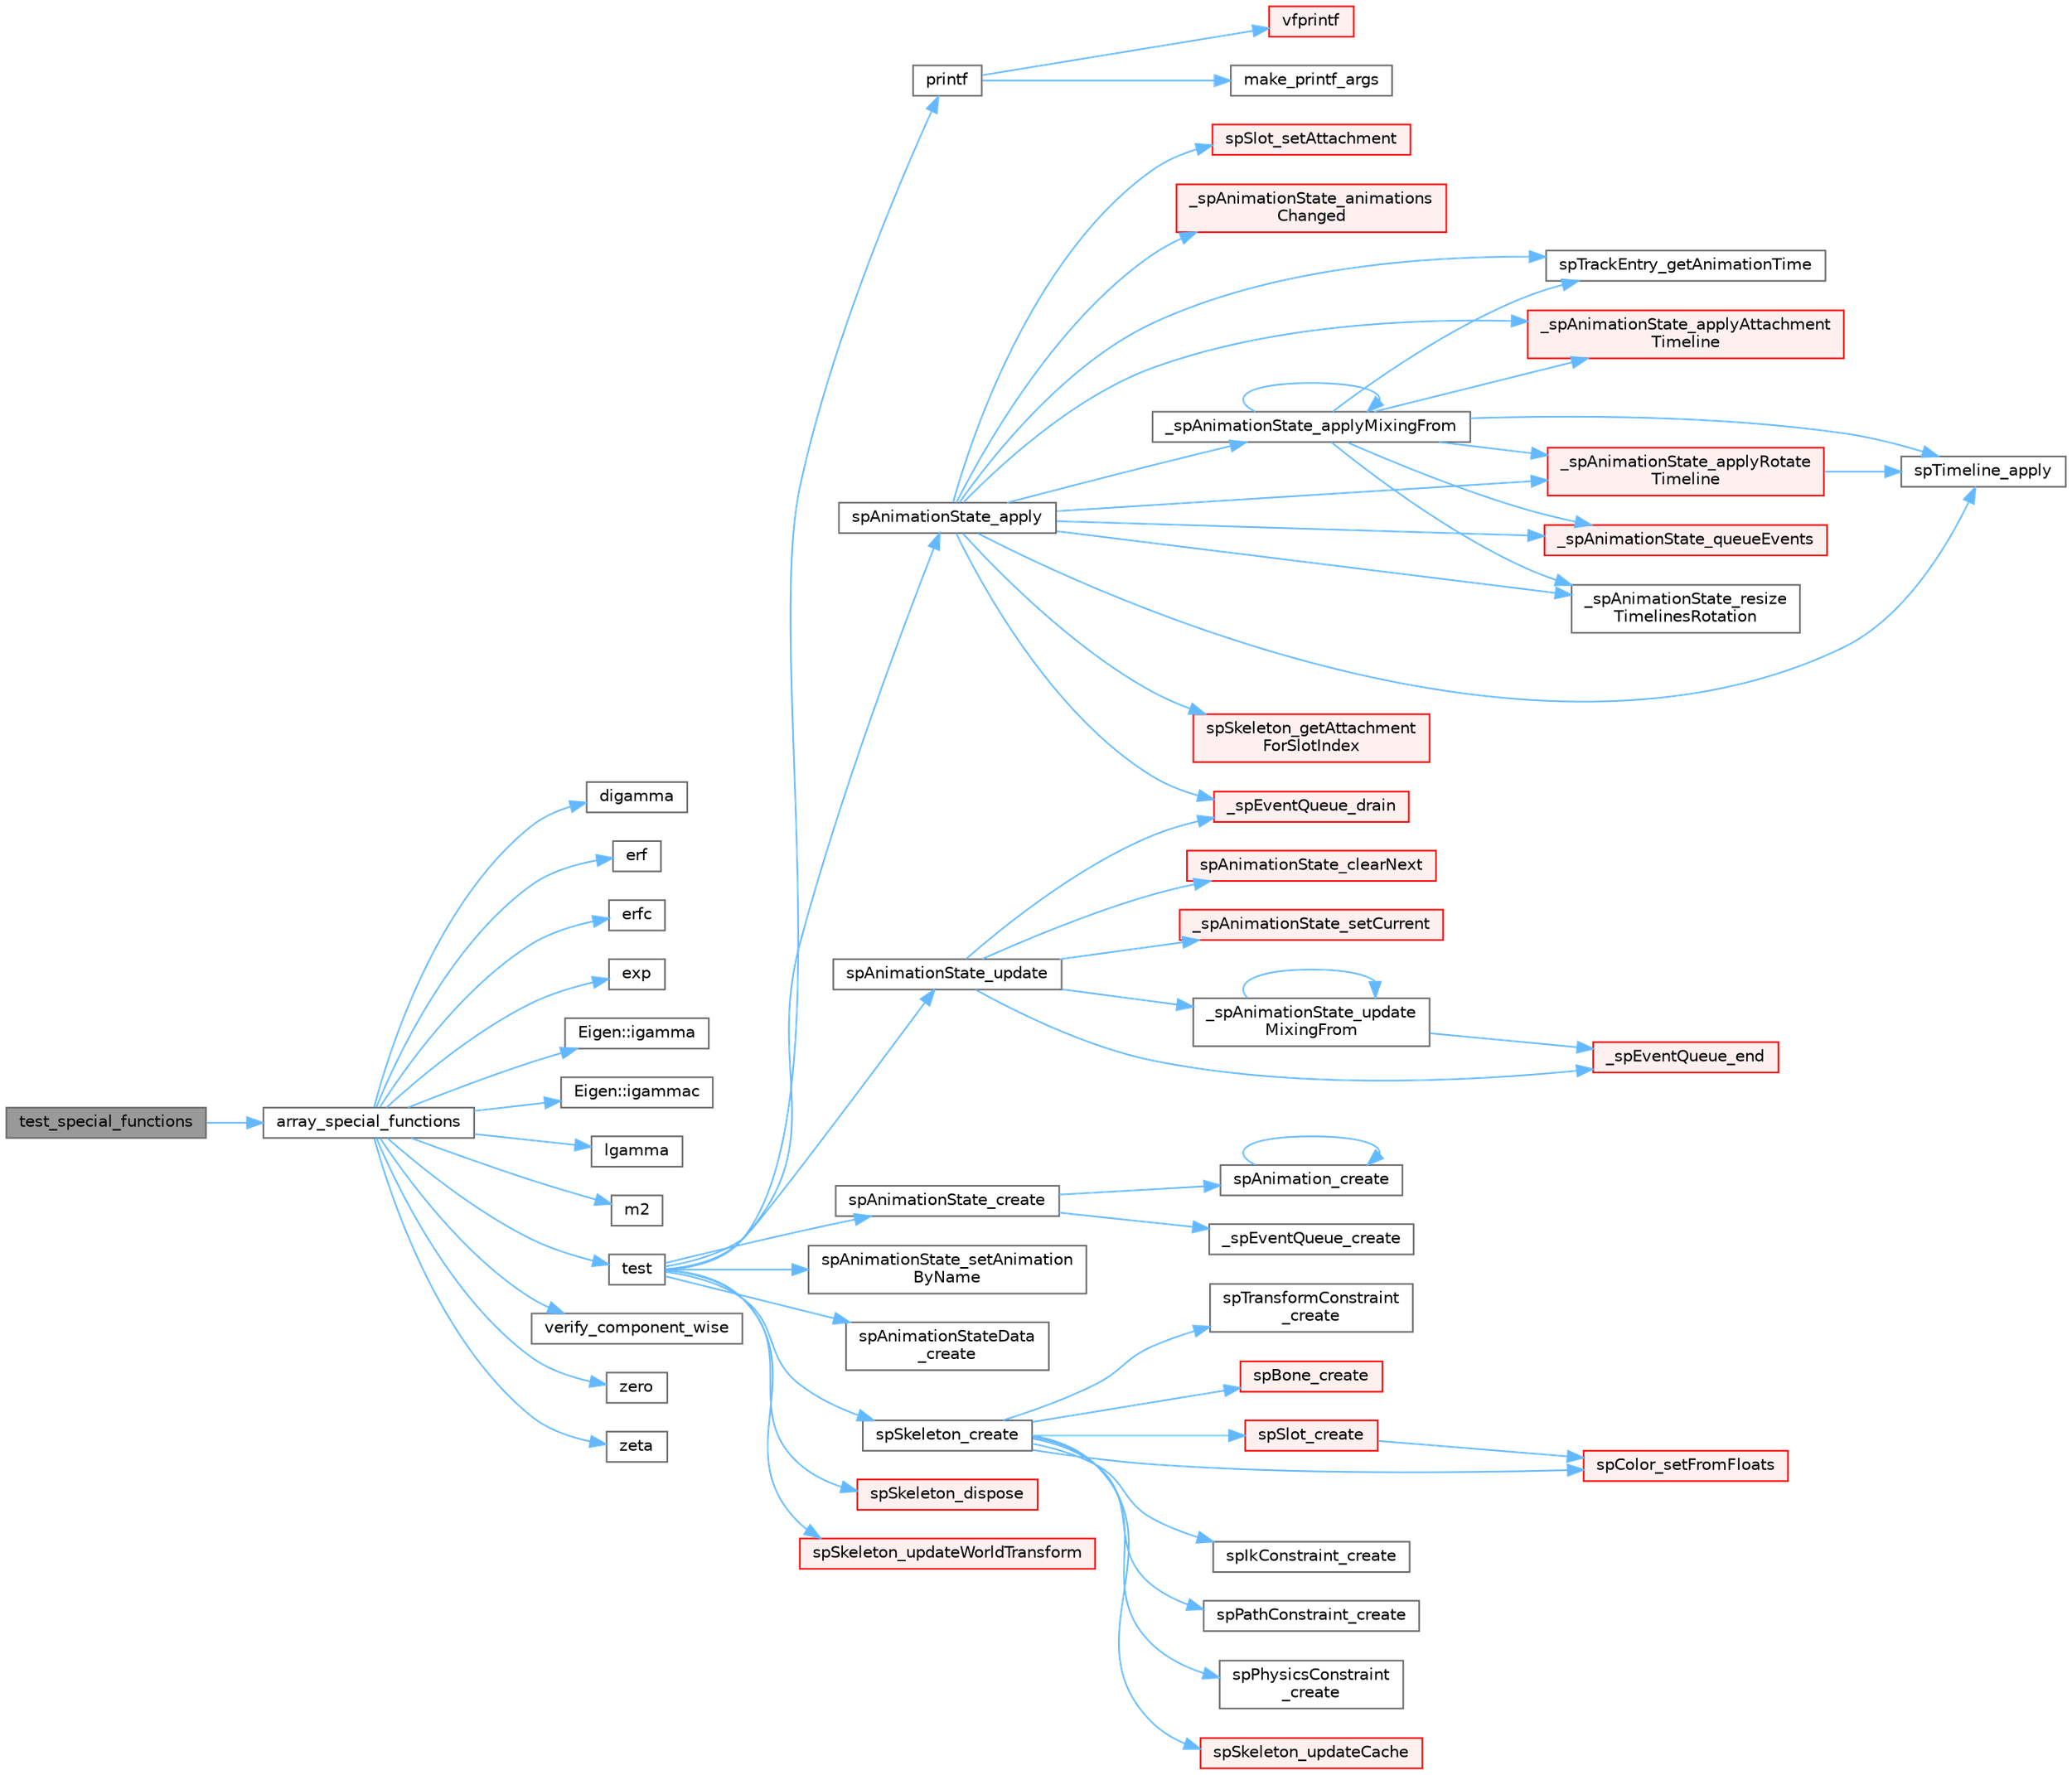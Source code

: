digraph "test_special_functions"
{
 // LATEX_PDF_SIZE
  bgcolor="transparent";
  edge [fontname=Helvetica,fontsize=10,labelfontname=Helvetica,labelfontsize=10];
  node [fontname=Helvetica,fontsize=10,shape=box,height=0.2,width=0.4];
  rankdir="LR";
  Node1 [id="Node000001",label="test_special_functions",height=0.2,width=0.4,color="gray40", fillcolor="grey60", style="filled", fontcolor="black",tooltip=" "];
  Node1 -> Node2 [id="edge1_Node000001_Node000002",color="steelblue1",style="solid",tooltip=" "];
  Node2 [id="Node000002",label="array_special_functions",height=0.2,width=0.4,color="grey40", fillcolor="white", style="filled",URL="$special__functions_8cpp.html#a0c1b93c71125726e808123ed31b92f31",tooltip=" "];
  Node2 -> Node3 [id="edge2_Node000002_Node000003",color="steelblue1",style="solid",tooltip=" "];
  Node3 [id="Node000003",label="digamma",height=0.2,width=0.4,color="grey40", fillcolor="white", style="filled",URL="$_array_cwise_unary_ops_8h.html#a4e69c24dc94e81c5f922ebc0091c172b",tooltip=" "];
  Node2 -> Node4 [id="edge3_Node000002_Node000004",color="steelblue1",style="solid",tooltip=" "];
  Node4 [id="Node000004",label="erf",height=0.2,width=0.4,color="grey40", fillcolor="white", style="filled",URL="$_array_cwise_unary_ops_8h.html#ab28013006a00b7a92beaeb7edc0fd52b",tooltip=" "];
  Node2 -> Node5 [id="edge4_Node000002_Node000005",color="steelblue1",style="solid",tooltip=" "];
  Node5 [id="Node000005",label="erfc",height=0.2,width=0.4,color="grey40", fillcolor="white", style="filled",URL="$_array_cwise_unary_ops_8h.html#a76608a6221f0d1f04f7b63c6127871e3",tooltip=" "];
  Node2 -> Node6 [id="edge5_Node000002_Node000006",color="steelblue1",style="solid",tooltip=" "];
  Node6 [id="Node000006",label="exp",height=0.2,width=0.4,color="grey40", fillcolor="white", style="filled",URL="$_array_cwise_unary_ops_8h.html#a2500b5d4f377a445cb98d3f1facfa1cf",tooltip=" "];
  Node2 -> Node7 [id="edge6_Node000002_Node000007",color="steelblue1",style="solid",tooltip=" "];
  Node7 [id="Node000007",label="Eigen::igamma",height=0.2,width=0.4,color="grey40", fillcolor="white", style="filled",URL="$namespace_eigen.html#af5aa651137636b1cdbd27de1cfe91148",tooltip=" "];
  Node2 -> Node8 [id="edge7_Node000002_Node000008",color="steelblue1",style="solid",tooltip=" "];
  Node8 [id="Node000008",label="Eigen::igammac",height=0.2,width=0.4,color="grey40", fillcolor="white", style="filled",URL="$namespace_eigen.html#a1abaa2ff8c7b1871eaf026a47c6bbf3b",tooltip=" "];
  Node2 -> Node9 [id="edge8_Node000002_Node000009",color="steelblue1",style="solid",tooltip=" "];
  Node9 [id="Node000009",label="lgamma",height=0.2,width=0.4,color="grey40", fillcolor="white", style="filled",URL="$_array_cwise_unary_ops_8h.html#a07892bc9b521d6fc28156e00f00c328d",tooltip=" "];
  Node2 -> Node10 [id="edge9_Node000002_Node000010",color="steelblue1",style="solid",tooltip=" "];
  Node10 [id="Node000010",label="m2",height=0.2,width=0.4,color="grey40", fillcolor="white", style="filled",URL="$_tutorial___map__using_8cpp.html#ab3a01b595d22393ace0d30d5fa299f76",tooltip=" "];
  Node2 -> Node11 [id="edge10_Node000002_Node000011",color="steelblue1",style="solid",tooltip=" "];
  Node11 [id="Node000011",label="test",height=0.2,width=0.4,color="grey40", fillcolor="white", style="filled",URL="$external_2spine-runtimes_2spine-sfml_2c_2example_2main_8cpp.html#aac5f14f710620d78720c06cd063ec0ca",tooltip=" "];
  Node11 -> Node12 [id="edge11_Node000011_Node000012",color="steelblue1",style="solid",tooltip=" "];
  Node12 [id="Node000012",label="printf",height=0.2,width=0.4,color="grey40", fillcolor="white", style="filled",URL="$printf_8h.html#aee3ed3a831f25f07e7be3919fff2203a",tooltip=" "];
  Node12 -> Node13 [id="edge12_Node000012_Node000013",color="steelblue1",style="solid",tooltip=" "];
  Node13 [id="Node000013",label="make_printf_args",height=0.2,width=0.4,color="grey40", fillcolor="white", style="filled",URL="$printf_8h.html#a27dcc0efcda04388971dbea3c875f122",tooltip=" "];
  Node12 -> Node14 [id="edge13_Node000012_Node000014",color="steelblue1",style="solid",tooltip=" "];
  Node14 [id="Node000014",label="vfprintf",height=0.2,width=0.4,color="red", fillcolor="#FFF0F0", style="filled",URL="$printf_8h.html#abb30aad964fc771fb52cf3ad88649df2",tooltip=" "];
  Node11 -> Node43 [id="edge14_Node000011_Node000043",color="steelblue1",style="solid",tooltip=" "];
  Node43 [id="Node000043",label="spAnimationState_apply",height=0.2,width=0.4,color="grey40", fillcolor="white", style="filled",URL="$_animation_state_8c.html#a121811397a5e69b5d84b141172a860ad",tooltip=" "];
  Node43 -> Node44 [id="edge15_Node000043_Node000044",color="steelblue1",style="solid",tooltip=" "];
  Node44 [id="Node000044",label="_spAnimationState_animations\lChanged",height=0.2,width=0.4,color="red", fillcolor="#FFF0F0", style="filled",URL="$_animation_state_8c.html#a2e9127da71404d2e7f6715635f59714d",tooltip=" "];
  Node43 -> Node50 [id="edge16_Node000043_Node000050",color="steelblue1",style="solid",tooltip=" "];
  Node50 [id="Node000050",label="_spAnimationState_applyAttachment\lTimeline",height=0.2,width=0.4,color="red", fillcolor="#FFF0F0", style="filled",URL="$_animation_state_8c.html#a552cd264b22c69404ce34e0e773bcaa7",tooltip=" "];
  Node43 -> Node57 [id="edge17_Node000043_Node000057",color="steelblue1",style="solid",tooltip=" "];
  Node57 [id="Node000057",label="_spAnimationState_applyMixingFrom",height=0.2,width=0.4,color="grey40", fillcolor="white", style="filled",URL="$_animation_state_8c.html#ad872d0ff5d38b3ad75d02684ee46e3ef",tooltip=" "];
  Node57 -> Node50 [id="edge18_Node000057_Node000050",color="steelblue1",style="solid",tooltip=" "];
  Node57 -> Node57 [id="edge19_Node000057_Node000057",color="steelblue1",style="solid",tooltip=" "];
  Node57 -> Node58 [id="edge20_Node000057_Node000058",color="steelblue1",style="solid",tooltip=" "];
  Node58 [id="Node000058",label="_spAnimationState_applyRotate\lTimeline",height=0.2,width=0.4,color="red", fillcolor="#FFF0F0", style="filled",URL="$_animation_state_8c.html#a807375db0ba9e1c5a66ba60c03967a16",tooltip=" "];
  Node58 -> Node61 [id="edge21_Node000058_Node000061",color="steelblue1",style="solid",tooltip=" "];
  Node61 [id="Node000061",label="spTimeline_apply",height=0.2,width=0.4,color="grey40", fillcolor="white", style="filled",URL="$_animation_8c.html#a8f8846b1f976e08e2825cd8f2e4fed2a",tooltip=" "];
  Node57 -> Node62 [id="edge22_Node000057_Node000062",color="steelblue1",style="solid",tooltip=" "];
  Node62 [id="Node000062",label="_spAnimationState_queueEvents",height=0.2,width=0.4,color="red", fillcolor="#FFF0F0", style="filled",URL="$_animation_state_8c.html#a03841b3426944328c63e8dc965e5d202",tooltip=" "];
  Node57 -> Node69 [id="edge23_Node000057_Node000069",color="steelblue1",style="solid",tooltip=" "];
  Node69 [id="Node000069",label="_spAnimationState_resize\lTimelinesRotation",height=0.2,width=0.4,color="grey40", fillcolor="white", style="filled",URL="$_animation_state_8c.html#a586eb5371b2ecd094a959fb59981c011",tooltip=" "];
  Node57 -> Node61 [id="edge24_Node000057_Node000061",color="steelblue1",style="solid",tooltip=" "];
  Node57 -> Node70 [id="edge25_Node000057_Node000070",color="steelblue1",style="solid",tooltip=" "];
  Node70 [id="Node000070",label="spTrackEntry_getAnimationTime",height=0.2,width=0.4,color="grey40", fillcolor="white", style="filled",URL="$_animation_state_8c.html#a16e885e6da856346be434e44d94fff4d",tooltip=" "];
  Node43 -> Node58 [id="edge26_Node000043_Node000058",color="steelblue1",style="solid",tooltip=" "];
  Node43 -> Node62 [id="edge27_Node000043_Node000062",color="steelblue1",style="solid",tooltip=" "];
  Node43 -> Node69 [id="edge28_Node000043_Node000069",color="steelblue1",style="solid",tooltip=" "];
  Node43 -> Node71 [id="edge29_Node000043_Node000071",color="steelblue1",style="solid",tooltip=" "];
  Node71 [id="Node000071",label="_spEventQueue_drain",height=0.2,width=0.4,color="red", fillcolor="#FFF0F0", style="filled",URL="$_animation_state_8c.html#a2bb362df65f36453467acd9b360c600d",tooltip=" "];
  Node43 -> Node52 [id="edge30_Node000043_Node000052",color="steelblue1",style="solid",tooltip=" "];
  Node52 [id="Node000052",label="spSkeleton_getAttachment\lForSlotIndex",height=0.2,width=0.4,color="red", fillcolor="#FFF0F0", style="filled",URL="$_skeleton_8c.html#af67b15fea85286452cf9d8741a17b0ed",tooltip=" "];
  Node43 -> Node54 [id="edge31_Node000043_Node000054",color="steelblue1",style="solid",tooltip=" "];
  Node54 [id="Node000054",label="spSlot_setAttachment",height=0.2,width=0.4,color="red", fillcolor="#FFF0F0", style="filled",URL="$_slot_8c.html#a56d5b092e9d5418595813cec61d447cc",tooltip=" "];
  Node43 -> Node61 [id="edge32_Node000043_Node000061",color="steelblue1",style="solid",tooltip=" "];
  Node43 -> Node70 [id="edge33_Node000043_Node000070",color="steelblue1",style="solid",tooltip=" "];
  Node11 -> Node74 [id="edge34_Node000011_Node000074",color="steelblue1",style="solid",tooltip=" "];
  Node74 [id="Node000074",label="spAnimationState_create",height=0.2,width=0.4,color="grey40", fillcolor="white", style="filled",URL="$_animation_state_8c.html#a87beba99c1cc332a37af3d16d15454fd",tooltip=" "];
  Node74 -> Node75 [id="edge35_Node000074_Node000075",color="steelblue1",style="solid",tooltip=" "];
  Node75 [id="Node000075",label="_spEventQueue_create",height=0.2,width=0.4,color="grey40", fillcolor="white", style="filled",URL="$_animation_state_8c.html#a88ef8a5fb0d701a8e462f6963f0592cd",tooltip=" "];
  Node74 -> Node76 [id="edge36_Node000074_Node000076",color="steelblue1",style="solid",tooltip=" "];
  Node76 [id="Node000076",label="spAnimation_create",height=0.2,width=0.4,color="grey40", fillcolor="white", style="filled",URL="$_animation_8c.html#a65727a6d5fed75b3c730b88337a91070",tooltip=" "];
  Node76 -> Node76 [id="edge37_Node000076_Node000076",color="steelblue1",style="solid",tooltip=" "];
  Node11 -> Node77 [id="edge38_Node000011_Node000077",color="steelblue1",style="solid",tooltip=" "];
  Node77 [id="Node000077",label="spAnimationState_setAnimation\lByName",height=0.2,width=0.4,color="grey40", fillcolor="white", style="filled",URL="$spine-c_2include_2spine_2_animation_state_8h.html#a886473af828c2ec1222f62ea8aa5e470",tooltip=" "];
  Node11 -> Node78 [id="edge39_Node000011_Node000078",color="steelblue1",style="solid",tooltip=" "];
  Node78 [id="Node000078",label="spAnimationState_update",height=0.2,width=0.4,color="grey40", fillcolor="white", style="filled",URL="$_animation_state_8c.html#a6e0eaef7d5f047204c709cee9f51ef08",tooltip=" "];
  Node78 -> Node79 [id="edge40_Node000078_Node000079",color="steelblue1",style="solid",tooltip=" "];
  Node79 [id="Node000079",label="_spAnimationState_setCurrent",height=0.2,width=0.4,color="red", fillcolor="#FFF0F0", style="filled",URL="$_animation_state_8c.html#a7fd9c2b5f1e4e7ad96f8483118220e53",tooltip=" "];
  Node78 -> Node83 [id="edge41_Node000078_Node000083",color="steelblue1",style="solid",tooltip=" "];
  Node83 [id="Node000083",label="_spAnimationState_update\lMixingFrom",height=0.2,width=0.4,color="grey40", fillcolor="white", style="filled",URL="$_animation_state_8c.html#a811bfe34d8d6ae14d016aba963f38a5f",tooltip=" "];
  Node83 -> Node83 [id="edge42_Node000083_Node000083",color="steelblue1",style="solid",tooltip=" "];
  Node83 -> Node84 [id="edge43_Node000083_Node000084",color="steelblue1",style="solid",tooltip=" "];
  Node84 [id="Node000084",label="_spEventQueue_end",height=0.2,width=0.4,color="red", fillcolor="#FFF0F0", style="filled",URL="$_animation_state_8c.html#ae86eaf55ad672f17dcb738d9481d7bb9",tooltip=" "];
  Node78 -> Node71 [id="edge44_Node000078_Node000071",color="steelblue1",style="solid",tooltip=" "];
  Node78 -> Node84 [id="edge45_Node000078_Node000084",color="steelblue1",style="solid",tooltip=" "];
  Node78 -> Node85 [id="edge46_Node000078_Node000085",color="steelblue1",style="solid",tooltip=" "];
  Node85 [id="Node000085",label="spAnimationState_clearNext",height=0.2,width=0.4,color="red", fillcolor="#FFF0F0", style="filled",URL="$_animation_state_8c.html#a1116b24b2fd4730966c0c1705f16a515",tooltip=" "];
  Node11 -> Node87 [id="edge47_Node000011_Node000087",color="steelblue1",style="solid",tooltip=" "];
  Node87 [id="Node000087",label="spAnimationStateData\l_create",height=0.2,width=0.4,color="grey40", fillcolor="white", style="filled",URL="$_animation_state_data_8c.html#a8c7606d99b6d3ca45a45f696191e184b",tooltip=" "];
  Node11 -> Node88 [id="edge48_Node000011_Node000088",color="steelblue1",style="solid",tooltip=" "];
  Node88 [id="Node000088",label="spSkeleton_create",height=0.2,width=0.4,color="grey40", fillcolor="white", style="filled",URL="$_skeleton_8c.html#adafc127ff4d17039cb355ad7941b4687",tooltip=" "];
  Node88 -> Node89 [id="edge49_Node000088_Node000089",color="steelblue1",style="solid",tooltip=" "];
  Node89 [id="Node000089",label="spBone_create",height=0.2,width=0.4,color="red", fillcolor="#FFF0F0", style="filled",URL="$_bone_8c.html#a672c3edad19d7bf482bf13e7f01ee97b",tooltip=" "];
  Node88 -> Node91 [id="edge50_Node000088_Node000091",color="steelblue1",style="solid",tooltip=" "];
  Node91 [id="Node000091",label="spColor_setFromFloats",height=0.2,width=0.4,color="red", fillcolor="#FFF0F0", style="filled",URL="$_color_8c.html#aef2bc0c9016302022f25c89ba5b36a2c",tooltip=" "];
  Node88 -> Node93 [id="edge51_Node000088_Node000093",color="steelblue1",style="solid",tooltip=" "];
  Node93 [id="Node000093",label="spIkConstraint_create",height=0.2,width=0.4,color="grey40", fillcolor="white", style="filled",URL="$spine-c_2include_2spine_2_ik_constraint_8h.html#adc550d0f541e94be4e2d44930dcc8b2e",tooltip=" "];
  Node88 -> Node94 [id="edge52_Node000088_Node000094",color="steelblue1",style="solid",tooltip=" "];
  Node94 [id="Node000094",label="spPathConstraint_create",height=0.2,width=0.4,color="grey40", fillcolor="white", style="filled",URL="$spine-c_2include_2spine_2_path_constraint_8h.html#adcee199676387bd744e4b147c99eb39b",tooltip=" "];
  Node88 -> Node95 [id="edge53_Node000088_Node000095",color="steelblue1",style="solid",tooltip=" "];
  Node95 [id="Node000095",label="spPhysicsConstraint\l_create",height=0.2,width=0.4,color="grey40", fillcolor="white", style="filled",URL="$_physics_constraint_8c.html#a32a2345e660c659a94668d1de4dba981",tooltip=" "];
  Node88 -> Node96 [id="edge54_Node000088_Node000096",color="steelblue1",style="solid",tooltip=" "];
  Node96 [id="Node000096",label="spSkeleton_updateCache",height=0.2,width=0.4,color="red", fillcolor="#FFF0F0", style="filled",URL="$_skeleton_8c.html#a62e01f12f86149c4fed351f27e022c76",tooltip=" "];
  Node88 -> Node106 [id="edge55_Node000088_Node000106",color="steelblue1",style="solid",tooltip=" "];
  Node106 [id="Node000106",label="spSlot_create",height=0.2,width=0.4,color="red", fillcolor="#FFF0F0", style="filled",URL="$_slot_8c.html#a425f2e6a489e790f26bda11dd18f3a4a",tooltip=" "];
  Node106 -> Node91 [id="edge56_Node000106_Node000091",color="steelblue1",style="solid",tooltip=" "];
  Node88 -> Node110 [id="edge57_Node000088_Node000110",color="steelblue1",style="solid",tooltip=" "];
  Node110 [id="Node000110",label="spTransformConstraint\l_create",height=0.2,width=0.4,color="grey40", fillcolor="white", style="filled",URL="$spine-c_2include_2spine_2_transform_constraint_8h.html#a2fc2c8fc06c7e11463e6a3acf202f353",tooltip=" "];
  Node11 -> Node111 [id="edge58_Node000011_Node000111",color="steelblue1",style="solid",tooltip=" "];
  Node111 [id="Node000111",label="spSkeleton_dispose",height=0.2,width=0.4,color="red", fillcolor="#FFF0F0", style="filled",URL="$_skeleton_8c.html#a77f856011e09776af5a8d8e45446bc72",tooltip=" "];
  Node11 -> Node118 [id="edge59_Node000011_Node000118",color="steelblue1",style="solid",tooltip=" "];
  Node118 [id="Node000118",label="spSkeleton_updateWorldTransform",height=0.2,width=0.4,color="red", fillcolor="#FFF0F0", style="filled",URL="$_skeleton_8c.html#aacbe2c41263148e0b8e88724bd6e19a8",tooltip=" "];
  Node2 -> Node149 [id="edge60_Node000002_Node000149",color="steelblue1",style="solid",tooltip=" "];
  Node149 [id="Node000149",label="verify_component_wise",height=0.2,width=0.4,color="grey40", fillcolor="white", style="filled",URL="$special__functions_8cpp.html#a83b14caaa939e2f989ccb41dfc070d85",tooltip=" "];
  Node2 -> Node150 [id="edge61_Node000002_Node000150",color="steelblue1",style="solid",tooltip=" "];
  Node150 [id="Node000150",label="zero",height=0.2,width=0.4,color="grey40", fillcolor="white", style="filled",URL="$svd__common_8h.html#a4a86f5596ff1afa9113ff6cc07a60453",tooltip=" "];
  Node2 -> Node151 [id="edge62_Node000002_Node000151",color="steelblue1",style="solid",tooltip=" "];
  Node151 [id="Node000151",label="zeta",height=0.2,width=0.4,color="grey40", fillcolor="white", style="filled",URL="$_array_cwise_binary_ops_8h.html#a63e1545557cf1a2146c75da7cad53139",tooltip=" "];
}

